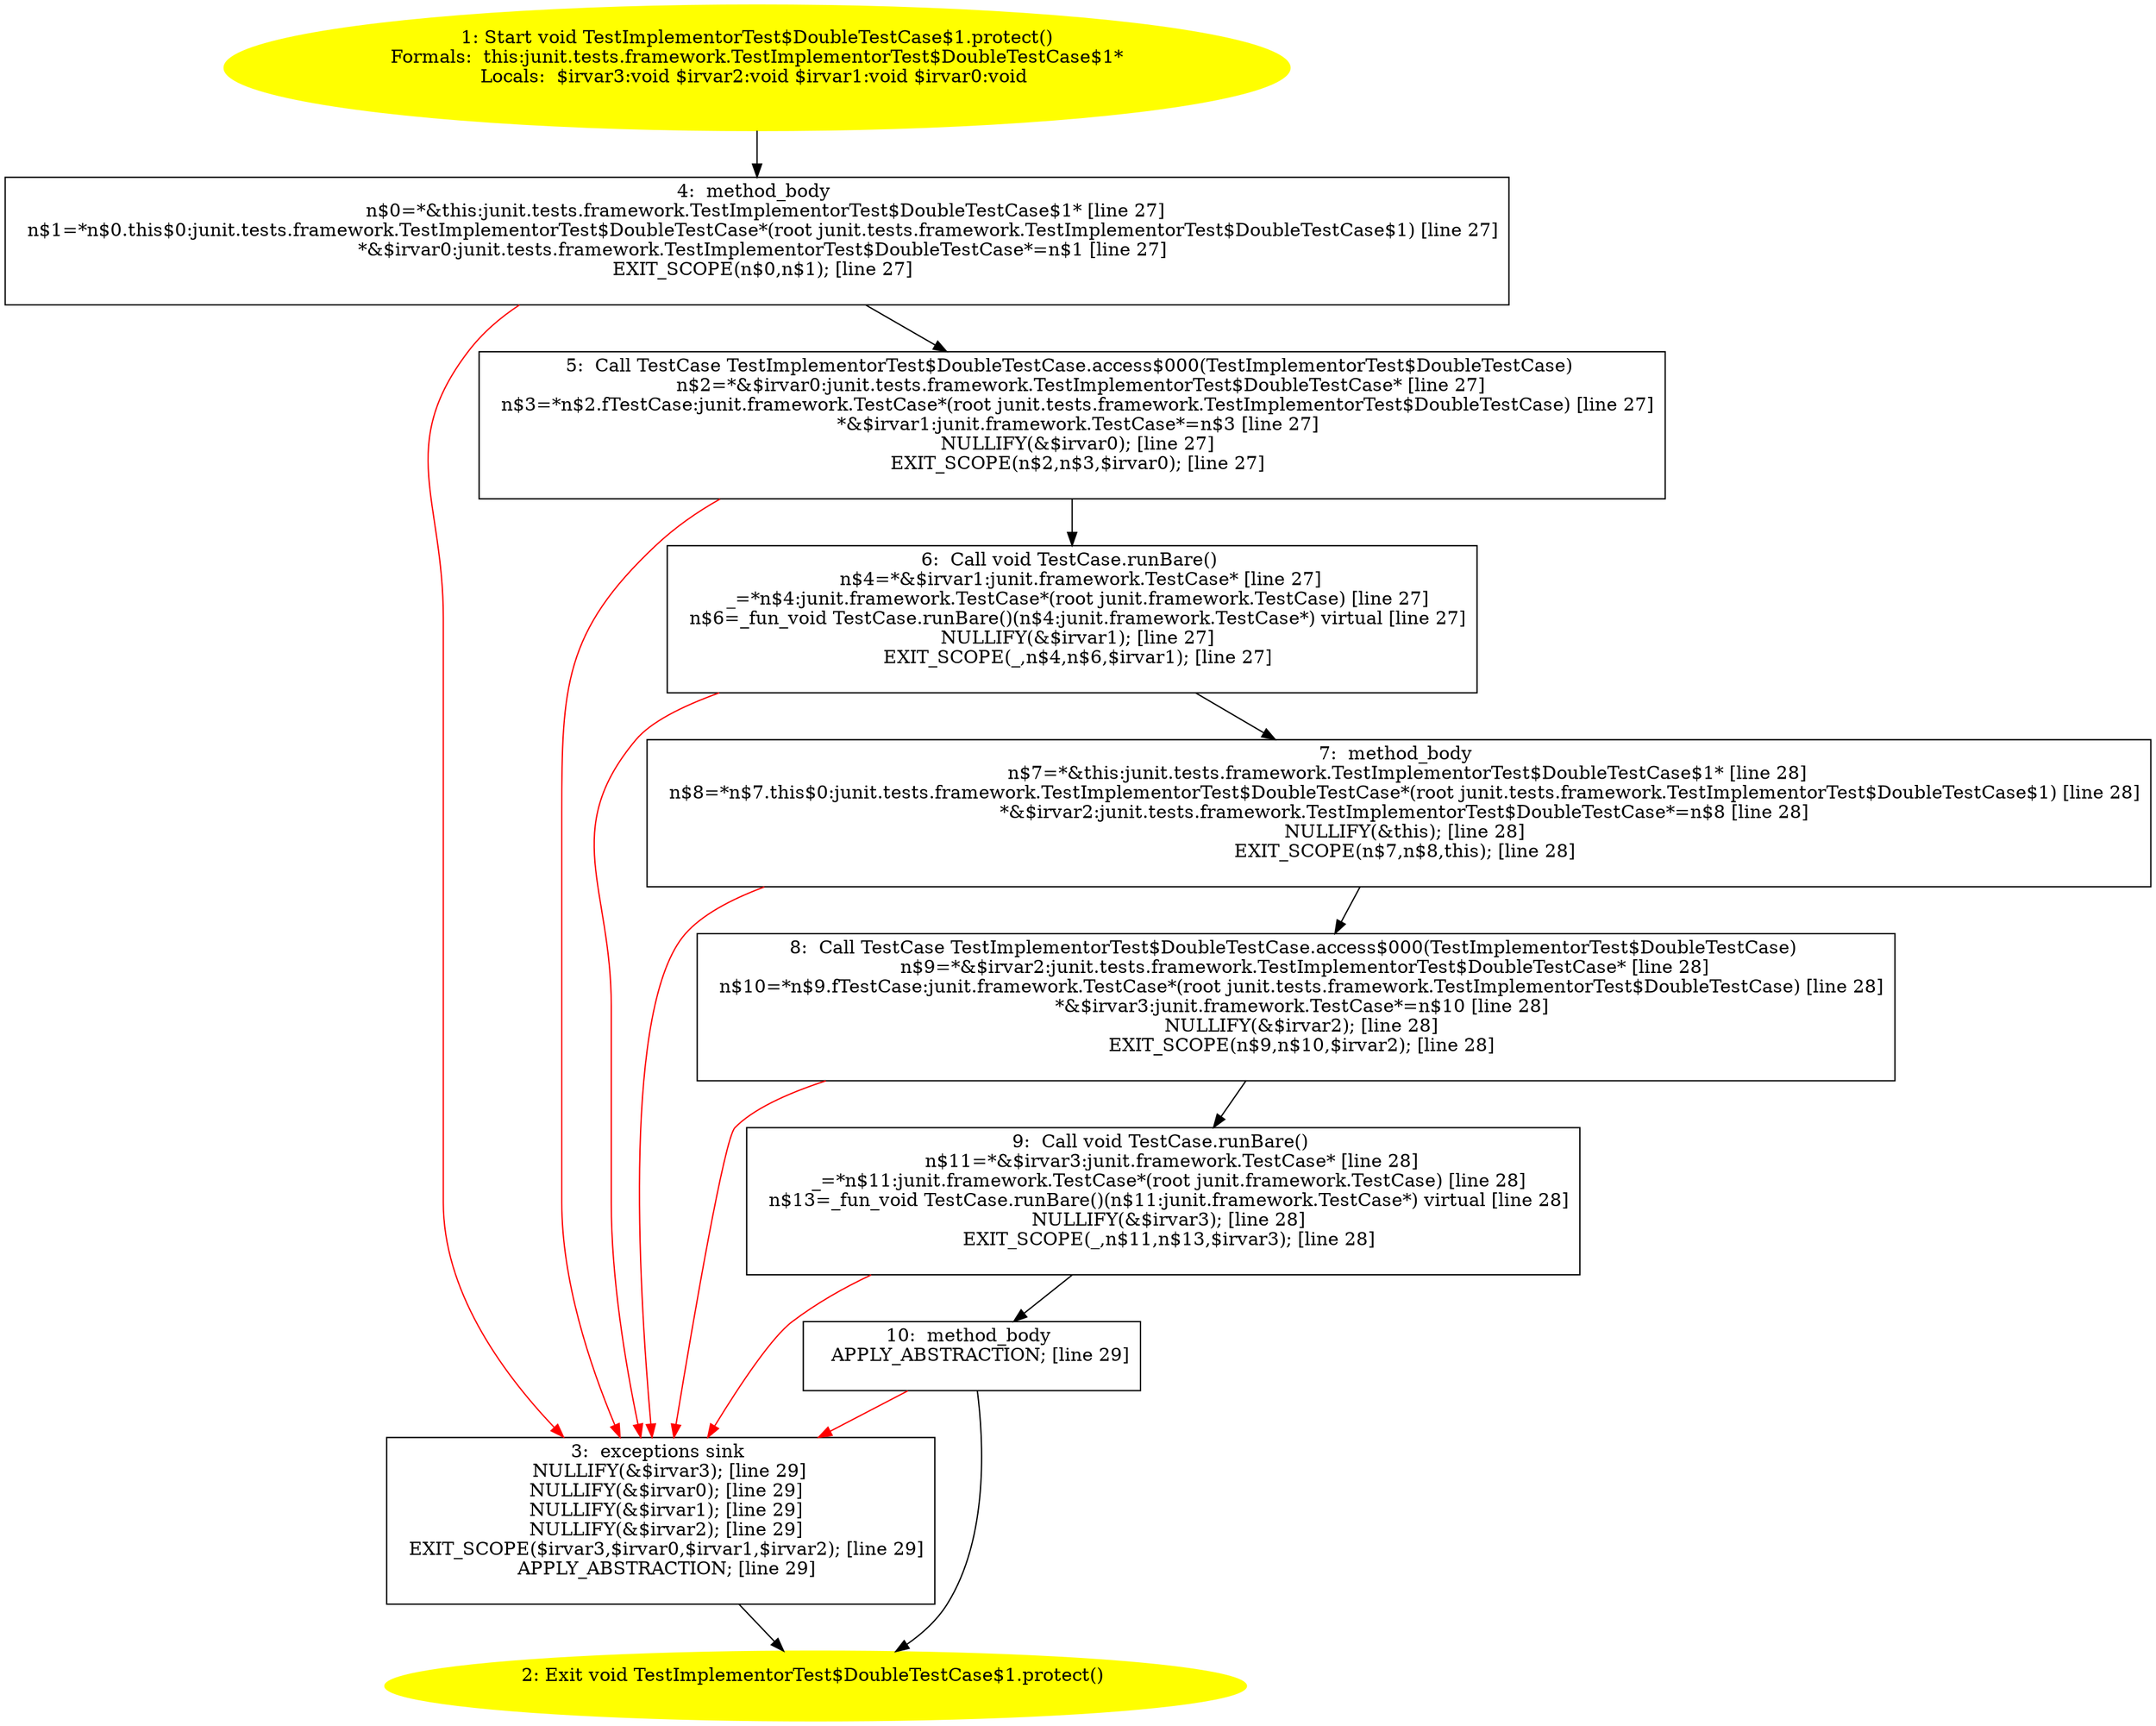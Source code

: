 /* @generated */
digraph cfg {
"junit.tests.framework.TestImplementorTest$DoubleTestCase$1.protect():void.207a325211544103eb1f7e14240140ee_1" [label="1: Start void TestImplementorTest$DoubleTestCase$1.protect()\nFormals:  this:junit.tests.framework.TestImplementorTest$DoubleTestCase$1*\nLocals:  $irvar3:void $irvar2:void $irvar1:void $irvar0:void \n  " color=yellow style=filled]
	

	 "junit.tests.framework.TestImplementorTest$DoubleTestCase$1.protect():void.207a325211544103eb1f7e14240140ee_1" -> "junit.tests.framework.TestImplementorTest$DoubleTestCase$1.protect():void.207a325211544103eb1f7e14240140ee_4" ;
"junit.tests.framework.TestImplementorTest$DoubleTestCase$1.protect():void.207a325211544103eb1f7e14240140ee_2" [label="2: Exit void TestImplementorTest$DoubleTestCase$1.protect() \n  " color=yellow style=filled]
	

"junit.tests.framework.TestImplementorTest$DoubleTestCase$1.protect():void.207a325211544103eb1f7e14240140ee_3" [label="3:  exceptions sink \n   NULLIFY(&$irvar3); [line 29]\n  NULLIFY(&$irvar0); [line 29]\n  NULLIFY(&$irvar1); [line 29]\n  NULLIFY(&$irvar2); [line 29]\n  EXIT_SCOPE($irvar3,$irvar0,$irvar1,$irvar2); [line 29]\n  APPLY_ABSTRACTION; [line 29]\n " shape="box"]
	

	 "junit.tests.framework.TestImplementorTest$DoubleTestCase$1.protect():void.207a325211544103eb1f7e14240140ee_3" -> "junit.tests.framework.TestImplementorTest$DoubleTestCase$1.protect():void.207a325211544103eb1f7e14240140ee_2" ;
"junit.tests.framework.TestImplementorTest$DoubleTestCase$1.protect():void.207a325211544103eb1f7e14240140ee_4" [label="4:  method_body \n   n$0=*&this:junit.tests.framework.TestImplementorTest$DoubleTestCase$1* [line 27]\n  n$1=*n$0.this$0:junit.tests.framework.TestImplementorTest$DoubleTestCase*(root junit.tests.framework.TestImplementorTest$DoubleTestCase$1) [line 27]\n  *&$irvar0:junit.tests.framework.TestImplementorTest$DoubleTestCase*=n$1 [line 27]\n  EXIT_SCOPE(n$0,n$1); [line 27]\n " shape="box"]
	

	 "junit.tests.framework.TestImplementorTest$DoubleTestCase$1.protect():void.207a325211544103eb1f7e14240140ee_4" -> "junit.tests.framework.TestImplementorTest$DoubleTestCase$1.protect():void.207a325211544103eb1f7e14240140ee_5" ;
	 "junit.tests.framework.TestImplementorTest$DoubleTestCase$1.protect():void.207a325211544103eb1f7e14240140ee_4" -> "junit.tests.framework.TestImplementorTest$DoubleTestCase$1.protect():void.207a325211544103eb1f7e14240140ee_3" [color="red" ];
"junit.tests.framework.TestImplementorTest$DoubleTestCase$1.protect():void.207a325211544103eb1f7e14240140ee_5" [label="5:  Call TestCase TestImplementorTest$DoubleTestCase.access$000(TestImplementorTest$DoubleTestCase) \n   n$2=*&$irvar0:junit.tests.framework.TestImplementorTest$DoubleTestCase* [line 27]\n  n$3=*n$2.fTestCase:junit.framework.TestCase*(root junit.tests.framework.TestImplementorTest$DoubleTestCase) [line 27]\n  *&$irvar1:junit.framework.TestCase*=n$3 [line 27]\n  NULLIFY(&$irvar0); [line 27]\n  EXIT_SCOPE(n$2,n$3,$irvar0); [line 27]\n " shape="box"]
	

	 "junit.tests.framework.TestImplementorTest$DoubleTestCase$1.protect():void.207a325211544103eb1f7e14240140ee_5" -> "junit.tests.framework.TestImplementorTest$DoubleTestCase$1.protect():void.207a325211544103eb1f7e14240140ee_6" ;
	 "junit.tests.framework.TestImplementorTest$DoubleTestCase$1.protect():void.207a325211544103eb1f7e14240140ee_5" -> "junit.tests.framework.TestImplementorTest$DoubleTestCase$1.protect():void.207a325211544103eb1f7e14240140ee_3" [color="red" ];
"junit.tests.framework.TestImplementorTest$DoubleTestCase$1.protect():void.207a325211544103eb1f7e14240140ee_6" [label="6:  Call void TestCase.runBare() \n   n$4=*&$irvar1:junit.framework.TestCase* [line 27]\n  _=*n$4:junit.framework.TestCase*(root junit.framework.TestCase) [line 27]\n  n$6=_fun_void TestCase.runBare()(n$4:junit.framework.TestCase*) virtual [line 27]\n  NULLIFY(&$irvar1); [line 27]\n  EXIT_SCOPE(_,n$4,n$6,$irvar1); [line 27]\n " shape="box"]
	

	 "junit.tests.framework.TestImplementorTest$DoubleTestCase$1.protect():void.207a325211544103eb1f7e14240140ee_6" -> "junit.tests.framework.TestImplementorTest$DoubleTestCase$1.protect():void.207a325211544103eb1f7e14240140ee_7" ;
	 "junit.tests.framework.TestImplementorTest$DoubleTestCase$1.protect():void.207a325211544103eb1f7e14240140ee_6" -> "junit.tests.framework.TestImplementorTest$DoubleTestCase$1.protect():void.207a325211544103eb1f7e14240140ee_3" [color="red" ];
"junit.tests.framework.TestImplementorTest$DoubleTestCase$1.protect():void.207a325211544103eb1f7e14240140ee_7" [label="7:  method_body \n   n$7=*&this:junit.tests.framework.TestImplementorTest$DoubleTestCase$1* [line 28]\n  n$8=*n$7.this$0:junit.tests.framework.TestImplementorTest$DoubleTestCase*(root junit.tests.framework.TestImplementorTest$DoubleTestCase$1) [line 28]\n  *&$irvar2:junit.tests.framework.TestImplementorTest$DoubleTestCase*=n$8 [line 28]\n  NULLIFY(&this); [line 28]\n  EXIT_SCOPE(n$7,n$8,this); [line 28]\n " shape="box"]
	

	 "junit.tests.framework.TestImplementorTest$DoubleTestCase$1.protect():void.207a325211544103eb1f7e14240140ee_7" -> "junit.tests.framework.TestImplementorTest$DoubleTestCase$1.protect():void.207a325211544103eb1f7e14240140ee_8" ;
	 "junit.tests.framework.TestImplementorTest$DoubleTestCase$1.protect():void.207a325211544103eb1f7e14240140ee_7" -> "junit.tests.framework.TestImplementorTest$DoubleTestCase$1.protect():void.207a325211544103eb1f7e14240140ee_3" [color="red" ];
"junit.tests.framework.TestImplementorTest$DoubleTestCase$1.protect():void.207a325211544103eb1f7e14240140ee_8" [label="8:  Call TestCase TestImplementorTest$DoubleTestCase.access$000(TestImplementorTest$DoubleTestCase) \n   n$9=*&$irvar2:junit.tests.framework.TestImplementorTest$DoubleTestCase* [line 28]\n  n$10=*n$9.fTestCase:junit.framework.TestCase*(root junit.tests.framework.TestImplementorTest$DoubleTestCase) [line 28]\n  *&$irvar3:junit.framework.TestCase*=n$10 [line 28]\n  NULLIFY(&$irvar2); [line 28]\n  EXIT_SCOPE(n$9,n$10,$irvar2); [line 28]\n " shape="box"]
	

	 "junit.tests.framework.TestImplementorTest$DoubleTestCase$1.protect():void.207a325211544103eb1f7e14240140ee_8" -> "junit.tests.framework.TestImplementorTest$DoubleTestCase$1.protect():void.207a325211544103eb1f7e14240140ee_9" ;
	 "junit.tests.framework.TestImplementorTest$DoubleTestCase$1.protect():void.207a325211544103eb1f7e14240140ee_8" -> "junit.tests.framework.TestImplementorTest$DoubleTestCase$1.protect():void.207a325211544103eb1f7e14240140ee_3" [color="red" ];
"junit.tests.framework.TestImplementorTest$DoubleTestCase$1.protect():void.207a325211544103eb1f7e14240140ee_9" [label="9:  Call void TestCase.runBare() \n   n$11=*&$irvar3:junit.framework.TestCase* [line 28]\n  _=*n$11:junit.framework.TestCase*(root junit.framework.TestCase) [line 28]\n  n$13=_fun_void TestCase.runBare()(n$11:junit.framework.TestCase*) virtual [line 28]\n  NULLIFY(&$irvar3); [line 28]\n  EXIT_SCOPE(_,n$11,n$13,$irvar3); [line 28]\n " shape="box"]
	

	 "junit.tests.framework.TestImplementorTest$DoubleTestCase$1.protect():void.207a325211544103eb1f7e14240140ee_9" -> "junit.tests.framework.TestImplementorTest$DoubleTestCase$1.protect():void.207a325211544103eb1f7e14240140ee_10" ;
	 "junit.tests.framework.TestImplementorTest$DoubleTestCase$1.protect():void.207a325211544103eb1f7e14240140ee_9" -> "junit.tests.framework.TestImplementorTest$DoubleTestCase$1.protect():void.207a325211544103eb1f7e14240140ee_3" [color="red" ];
"junit.tests.framework.TestImplementorTest$DoubleTestCase$1.protect():void.207a325211544103eb1f7e14240140ee_10" [label="10:  method_body \n   APPLY_ABSTRACTION; [line 29]\n " shape="box"]
	

	 "junit.tests.framework.TestImplementorTest$DoubleTestCase$1.protect():void.207a325211544103eb1f7e14240140ee_10" -> "junit.tests.framework.TestImplementorTest$DoubleTestCase$1.protect():void.207a325211544103eb1f7e14240140ee_2" ;
	 "junit.tests.framework.TestImplementorTest$DoubleTestCase$1.protect():void.207a325211544103eb1f7e14240140ee_10" -> "junit.tests.framework.TestImplementorTest$DoubleTestCase$1.protect():void.207a325211544103eb1f7e14240140ee_3" [color="red" ];
}
